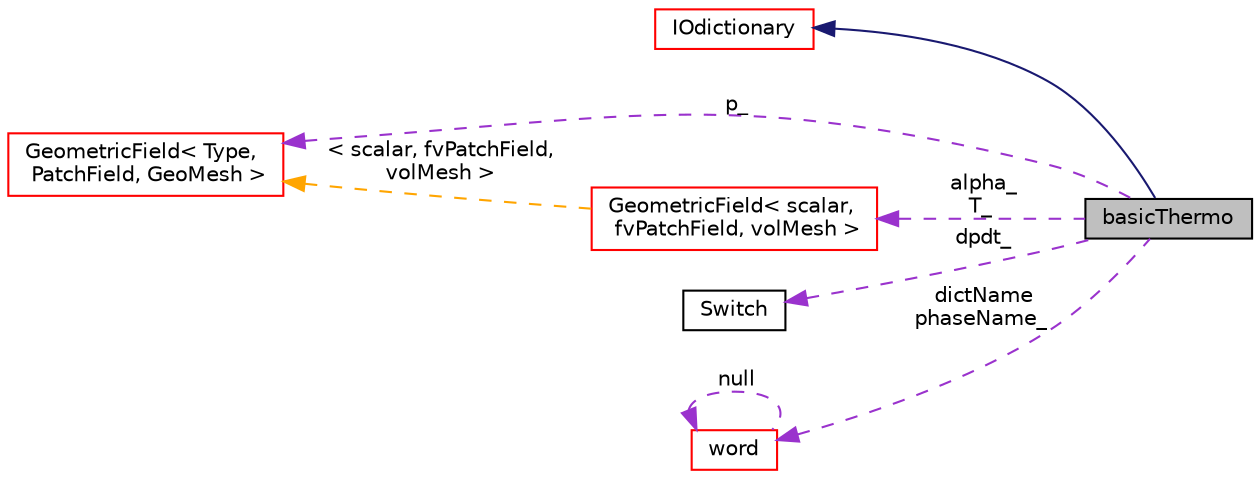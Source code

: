 digraph "basicThermo"
{
  bgcolor="transparent";
  edge [fontname="Helvetica",fontsize="10",labelfontname="Helvetica",labelfontsize="10"];
  node [fontname="Helvetica",fontsize="10",shape=record];
  rankdir="LR";
  Node1 [label="basicThermo",height=0.2,width=0.4,color="black", fillcolor="grey75", style="filled", fontcolor="black"];
  Node2 -> Node1 [dir="back",color="midnightblue",fontsize="10",style="solid",fontname="Helvetica"];
  Node2 [label="IOdictionary",height=0.2,width=0.4,color="red",URL="$a01174.html",tooltip="IOdictionary is derived from dictionary and IOobject to give the dictionary automatic IO functionalit..."];
  Node3 -> Node1 [dir="back",color="darkorchid3",fontsize="10",style="dashed",label=" alpha_\nT_" ,fontname="Helvetica"];
  Node3 [label="GeometricField\< scalar,\l fvPatchField, volMesh \>",height=0.2,width=0.4,color="red",URL="$a00923.html"];
  Node4 -> Node3 [dir="back",color="orange",fontsize="10",style="dashed",label=" \< scalar, fvPatchField,\l volMesh \>" ,fontname="Helvetica"];
  Node4 [label="GeometricField\< Type,\l PatchField, GeoMesh \>",height=0.2,width=0.4,color="red",URL="$a00923.html",tooltip="Generic GeometricField class. "];
  Node5 -> Node1 [dir="back",color="darkorchid3",fontsize="10",style="dashed",label=" dpdt_" ,fontname="Helvetica"];
  Node5 [label="Switch",height=0.2,width=0.4,color="black",URL="$a02527.html",tooltip="A simple wrapper around bool so that it can be read as a word: true/false, on/off, yes/no, y/n, t/f, or none. "];
  Node4 -> Node1 [dir="back",color="darkorchid3",fontsize="10",style="dashed",label=" p_" ,fontname="Helvetica"];
  Node6 -> Node1 [dir="back",color="darkorchid3",fontsize="10",style="dashed",label=" dictName\nphaseName_" ,fontname="Helvetica"];
  Node6 [label="word",height=0.2,width=0.4,color="red",URL="$a02887.html",tooltip="A class for handling words, derived from string. "];
  Node6 -> Node6 [dir="back",color="darkorchid3",fontsize="10",style="dashed",label=" null" ,fontname="Helvetica"];
}
